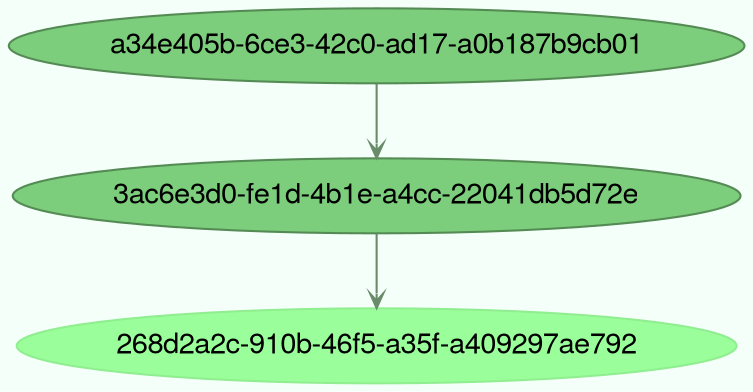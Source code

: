 digraph dependencies {
    graph [shape="oval", arrowhead="vee", style="filled", fontname="HelveticaNeue", bgcolor="mintcream", root="a34e405b-6ce3-42c0-ad17-a0b187b9cb01"]
    "a34e405b-6ce3-42c0-ad17-a0b187b9cb01" [shape="oval", arrowhead="vee", style="filled", fontname="HelveticaNeue", fillcolor="palegreen3", color="palegreen4"]
    "a34e405b-6ce3-42c0-ad17-a0b187b9cb01" -> "3ac6e3d0-fe1d-4b1e-a4cc-22041db5d72e" [shape="oval", arrowhead="vee", style="filled", fontname="HelveticaNeue", color="darkseagreen4", arrowcolor="black", arrowsize="0.7"]
    "3ac6e3d0-fe1d-4b1e-a4cc-22041db5d72e" [shape="oval", arrowhead="vee", style="filled", fontname="HelveticaNeue", fillcolor="palegreen3", color="palegreen4"]
    "3ac6e3d0-fe1d-4b1e-a4cc-22041db5d72e" -> "268d2a2c-910b-46f5-a35f-a409297ae792" [shape="oval", arrowhead="vee", style="filled", fontname="HelveticaNeue", color="darkseagreen4", arrowcolor="black", arrowsize="0.7"]
    "268d2a2c-910b-46f5-a35f-a409297ae792" [shape="oval", arrowhead="vee", style="filled", fontname="HelveticaNeue", fillcolor="palegreen1", color="palegreen2"]
}
